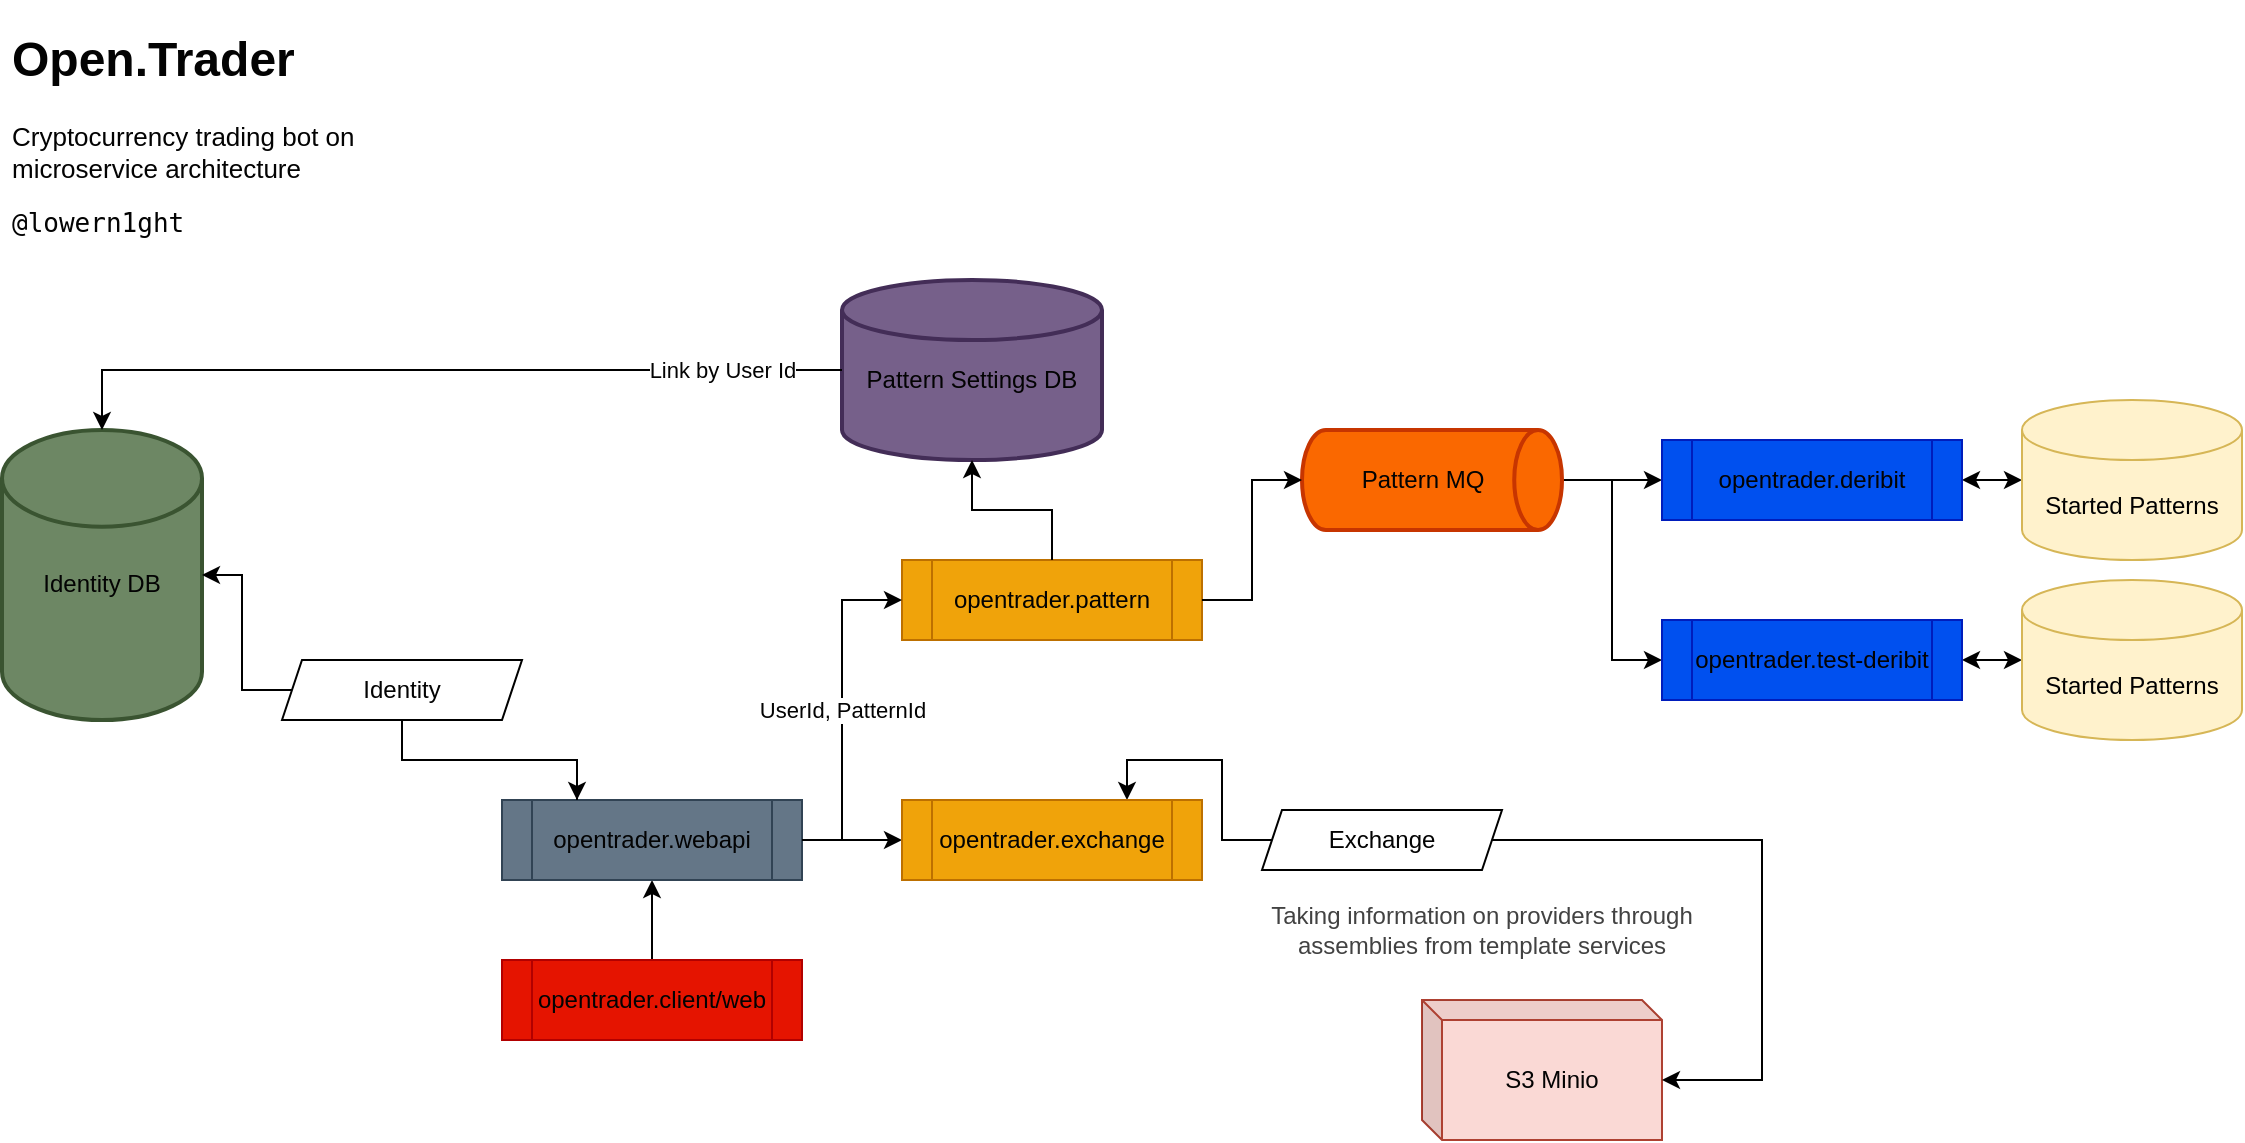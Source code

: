 <mxfile version="24.1.0" type="device">
  <diagram name="Страница — 1" id="PWHMxcSjh_RHEHAWzrvq">
    <mxGraphModel dx="1569" dy="939" grid="1" gridSize="10" guides="1" tooltips="1" connect="1" arrows="1" fold="1" page="1" pageScale="1" pageWidth="1000" pageHeight="800" math="0" shadow="0">
      <root>
        <mxCell id="0" />
        <mxCell id="1" parent="0" />
        <mxCell id="pVMYkRYd1X1DXuEV3pPA-4" style="edgeStyle=orthogonalEdgeStyle;rounded=0;orthogonalLoop=1;jettySize=auto;html=1;entryX=0.5;entryY=1;entryDx=0;entryDy=0;fontColor=#030303;" parent="1" source="pVMYkRYd1X1DXuEV3pPA-2" target="pVMYkRYd1X1DXuEV3pPA-3" edge="1">
          <mxGeometry relative="1" as="geometry" />
        </mxCell>
        <mxCell id="pVMYkRYd1X1DXuEV3pPA-2" value="opentrader.client/web" style="shape=process;whiteSpace=wrap;html=1;backgroundOutline=1;fillColor=#e51400;strokeColor=#B20000;fontColor=#030303;" parent="1" vertex="1">
          <mxGeometry x="280" y="690" width="150" height="40" as="geometry" />
        </mxCell>
        <mxCell id="pVMYkRYd1X1DXuEV3pPA-10" style="edgeStyle=orthogonalEdgeStyle;rounded=0;orthogonalLoop=1;jettySize=auto;html=1;entryX=0;entryY=0.5;entryDx=0;entryDy=0;fontColor=#030303;" parent="1" target="pVMYkRYd1X1DXuEV3pPA-7" edge="1">
          <mxGeometry relative="1" as="geometry">
            <mxPoint x="390" y="630.0" as="sourcePoint" />
            <Array as="points">
              <mxPoint x="470" y="630" />
              <mxPoint x="470" y="630" />
            </Array>
          </mxGeometry>
        </mxCell>
        <mxCell id="pVMYkRYd1X1DXuEV3pPA-3" value="opentrader.webapi" style="shape=process;whiteSpace=wrap;html=1;backgroundOutline=1;fillColor=#647687;strokeColor=#314354;fontColor=#030303;" parent="1" vertex="1">
          <mxGeometry x="280" y="610" width="150" height="40" as="geometry" />
        </mxCell>
        <mxCell id="pVMYkRYd1X1DXuEV3pPA-9" style="edgeStyle=orthogonalEdgeStyle;rounded=0;orthogonalLoop=1;jettySize=auto;html=1;entryX=0.25;entryY=0;entryDx=0;entryDy=0;fontColor=#030303;" parent="1" source="pVMYkRYd1X1DXuEV3pPA-5" target="pVMYkRYd1X1DXuEV3pPA-3" edge="1">
          <mxGeometry relative="1" as="geometry" />
        </mxCell>
        <mxCell id="pVMYkRYd1X1DXuEV3pPA-11" style="edgeStyle=orthogonalEdgeStyle;rounded=0;orthogonalLoop=1;jettySize=auto;html=1;entryX=0.25;entryY=0;entryDx=0;entryDy=0;startArrow=none;startFill=0;endArrow=none;endFill=0;fontColor=#030303;" parent="1" source="pVMYkRYd1X1DXuEV3pPA-5" target="pVMYkRYd1X1DXuEV3pPA-3" edge="1">
          <mxGeometry relative="1" as="geometry" />
        </mxCell>
        <mxCell id="pVMYkRYd1X1DXuEV3pPA-5" value="Identity" style="shape=parallelogram;perimeter=parallelogramPerimeter;whiteSpace=wrap;html=1;fixedSize=1;size=10;fontColor=#030303;" parent="1" vertex="1">
          <mxGeometry x="170" y="540" width="120" height="30" as="geometry" />
        </mxCell>
        <mxCell id="pVMYkRYd1X1DXuEV3pPA-8" style="edgeStyle=orthogonalEdgeStyle;rounded=0;orthogonalLoop=1;jettySize=auto;html=1;entryX=0.75;entryY=0;entryDx=0;entryDy=0;fontColor=#030303;" parent="1" source="pVMYkRYd1X1DXuEV3pPA-6" target="pVMYkRYd1X1DXuEV3pPA-7" edge="1">
          <mxGeometry relative="1" as="geometry" />
        </mxCell>
        <mxCell id="pVMYkRYd1X1DXuEV3pPA-6" value="Exchange" style="shape=parallelogram;perimeter=parallelogramPerimeter;whiteSpace=wrap;html=1;fixedSize=1;size=10;fontColor=#030303;" parent="1" vertex="1">
          <mxGeometry x="660" y="615" width="120" height="30" as="geometry" />
        </mxCell>
        <mxCell id="pVMYkRYd1X1DXuEV3pPA-7" value="opentrader.exchange" style="shape=process;whiteSpace=wrap;html=1;backgroundOutline=1;fillColor=#f0a30a;strokeColor=#BD7000;fontColor=#030303;" parent="1" vertex="1">
          <mxGeometry x="480" y="610" width="150" height="40" as="geometry" />
        </mxCell>
        <mxCell id="pVMYkRYd1X1DXuEV3pPA-14" value="opentrader.pattern" style="shape=process;whiteSpace=wrap;html=1;backgroundOutline=1;fillColor=#f0a30a;strokeColor=#BD7000;fontColor=#030303;" parent="1" vertex="1">
          <mxGeometry x="480" y="490" width="150" height="40" as="geometry" />
        </mxCell>
        <mxCell id="pVMYkRYd1X1DXuEV3pPA-19" value="Identity DB" style="strokeWidth=2;html=1;shape=mxgraph.flowchart.database;whiteSpace=wrap;verticalAlign=middle;fillColor=#6d8764;fontColor=#030303;strokeColor=#3A5431;spacing=2;spacingTop=9;" parent="1" vertex="1">
          <mxGeometry x="30" y="425" width="100" height="145" as="geometry" />
        </mxCell>
        <mxCell id="pVMYkRYd1X1DXuEV3pPA-20" style="edgeStyle=orthogonalEdgeStyle;rounded=0;orthogonalLoop=1;jettySize=auto;html=1;entryX=1;entryY=0.5;entryDx=0;entryDy=0;entryPerimeter=0;startArrow=none;startFill=0;fontColor=#030303;" parent="1" source="pVMYkRYd1X1DXuEV3pPA-5" target="pVMYkRYd1X1DXuEV3pPA-19" edge="1">
          <mxGeometry relative="1" as="geometry" />
        </mxCell>
        <mxCell id="pVMYkRYd1X1DXuEV3pPA-21" value="Pattern Settings DB" style="strokeWidth=2;html=1;shape=mxgraph.flowchart.database;whiteSpace=wrap;verticalAlign=middle;fillColor=#76608a;fontColor=#030303;strokeColor=#432D57;spacing=2;spacingTop=9;" parent="1" vertex="1">
          <mxGeometry x="450" y="350" width="130" height="90" as="geometry" />
        </mxCell>
        <mxCell id="pVMYkRYd1X1DXuEV3pPA-22" style="edgeStyle=orthogonalEdgeStyle;rounded=0;orthogonalLoop=1;jettySize=auto;html=1;entryX=0.5;entryY=1;entryDx=0;entryDy=0;entryPerimeter=0;fontColor=#030303;" parent="1" source="pVMYkRYd1X1DXuEV3pPA-14" target="pVMYkRYd1X1DXuEV3pPA-21" edge="1">
          <mxGeometry relative="1" as="geometry" />
        </mxCell>
        <mxCell id="pVMYkRYd1X1DXuEV3pPA-28" style="edgeStyle=orthogonalEdgeStyle;rounded=0;orthogonalLoop=1;jettySize=auto;html=1;entryX=0;entryY=0.5;entryDx=0;entryDy=0;fontColor=#030303;" parent="1" source="pVMYkRYd1X1DXuEV3pPA-23" target="pVMYkRYd1X1DXuEV3pPA-25" edge="1">
          <mxGeometry relative="1" as="geometry" />
        </mxCell>
        <mxCell id="pVMYkRYd1X1DXuEV3pPA-29" style="edgeStyle=orthogonalEdgeStyle;rounded=0;orthogonalLoop=1;jettySize=auto;html=1;entryX=0;entryY=0.5;entryDx=0;entryDy=0;fontColor=#030303;" parent="1" source="pVMYkRYd1X1DXuEV3pPA-23" target="pVMYkRYd1X1DXuEV3pPA-26" edge="1">
          <mxGeometry relative="1" as="geometry" />
        </mxCell>
        <mxCell id="pVMYkRYd1X1DXuEV3pPA-23" value="Pattern MQ" style="strokeWidth=2;html=1;shape=mxgraph.flowchart.direct_data;whiteSpace=wrap;spacingRight=9;fillColor=#fa6800;fontColor=#030303;strokeColor=#C73500;" parent="1" vertex="1">
          <mxGeometry x="680" y="425" width="130" height="50" as="geometry" />
        </mxCell>
        <mxCell id="pVMYkRYd1X1DXuEV3pPA-24" style="edgeStyle=orthogonalEdgeStyle;rounded=0;orthogonalLoop=1;jettySize=auto;html=1;entryX=0;entryY=0.5;entryDx=0;entryDy=0;entryPerimeter=0;fontColor=#030303;" parent="1" source="pVMYkRYd1X1DXuEV3pPA-14" target="pVMYkRYd1X1DXuEV3pPA-23" edge="1">
          <mxGeometry relative="1" as="geometry" />
        </mxCell>
        <mxCell id="n_9g65YYZdpu_xXrevnx-6" style="edgeStyle=orthogonalEdgeStyle;rounded=0;orthogonalLoop=1;jettySize=auto;html=1;startArrow=classic;startFill=1;" edge="1" parent="1" source="pVMYkRYd1X1DXuEV3pPA-25" target="n_9g65YYZdpu_xXrevnx-1">
          <mxGeometry relative="1" as="geometry" />
        </mxCell>
        <mxCell id="pVMYkRYd1X1DXuEV3pPA-25" value="opentrader.deribit" style="shape=process;whiteSpace=wrap;html=1;backgroundOutline=1;fillColor=#0050ef;strokeColor=#001DBC;fontColor=#030303;" parent="1" vertex="1">
          <mxGeometry x="860" y="430" width="150" height="40" as="geometry" />
        </mxCell>
        <mxCell id="n_9g65YYZdpu_xXrevnx-5" style="edgeStyle=orthogonalEdgeStyle;rounded=0;orthogonalLoop=1;jettySize=auto;html=1;startArrow=classic;startFill=1;" edge="1" parent="1" source="pVMYkRYd1X1DXuEV3pPA-26" target="n_9g65YYZdpu_xXrevnx-3">
          <mxGeometry relative="1" as="geometry" />
        </mxCell>
        <mxCell id="pVMYkRYd1X1DXuEV3pPA-26" value="opentrader.test-deribit" style="shape=process;whiteSpace=wrap;html=1;backgroundOutline=1;fillColor=#0050ef;strokeColor=#001DBC;fontColor=#030303;" parent="1" vertex="1">
          <mxGeometry x="860" y="520" width="150" height="40" as="geometry" />
        </mxCell>
        <mxCell id="pVMYkRYd1X1DXuEV3pPA-37" value="" style="endArrow=classic;html=1;rounded=0;entryX=0.5;entryY=0;entryDx=0;entryDy=0;entryPerimeter=0;exitX=0;exitY=0.5;exitDx=0;exitDy=0;exitPerimeter=0;fontColor=#030303;" parent="1" source="pVMYkRYd1X1DXuEV3pPA-21" target="pVMYkRYd1X1DXuEV3pPA-19" edge="1">
          <mxGeometry relative="1" as="geometry">
            <mxPoint x="470" y="460" as="sourcePoint" />
            <mxPoint x="570" y="460" as="targetPoint" />
            <Array as="points">
              <mxPoint x="80" y="395" />
            </Array>
          </mxGeometry>
        </mxCell>
        <mxCell id="pVMYkRYd1X1DXuEV3pPA-38" value="Link by User Id" style="edgeLabel;resizable=0;html=1;;align=center;verticalAlign=middle;fontColor=#030303;" parent="pVMYkRYd1X1DXuEV3pPA-37" connectable="0" vertex="1">
          <mxGeometry relative="1" as="geometry">
            <mxPoint x="140" as="offset" />
          </mxGeometry>
        </mxCell>
        <mxCell id="pVMYkRYd1X1DXuEV3pPA-39" value="" style="endArrow=classic;html=1;rounded=0;exitX=1;exitY=0.5;exitDx=0;exitDy=0;entryX=0;entryY=0.5;entryDx=0;entryDy=0;fontColor=#030303;" parent="1" source="pVMYkRYd1X1DXuEV3pPA-3" target="pVMYkRYd1X1DXuEV3pPA-14" edge="1">
          <mxGeometry relative="1" as="geometry">
            <mxPoint x="400" y="410" as="sourcePoint" />
            <mxPoint x="500" y="410" as="targetPoint" />
            <Array as="points">
              <mxPoint x="450" y="630" />
              <mxPoint x="450" y="510" />
            </Array>
          </mxGeometry>
        </mxCell>
        <mxCell id="pVMYkRYd1X1DXuEV3pPA-40" value="UserId, PatternId" style="edgeLabel;resizable=0;html=1;;align=center;verticalAlign=middle;fontColor=#030303;" parent="pVMYkRYd1X1DXuEV3pPA-39" connectable="0" vertex="1">
          <mxGeometry relative="1" as="geometry">
            <mxPoint as="offset" />
          </mxGeometry>
        </mxCell>
        <mxCell id="pVMYkRYd1X1DXuEV3pPA-42" value="Taking information on providers through assemblies from template services" style="text;html=1;align=center;verticalAlign=middle;whiteSpace=wrap;rounded=0;textOpacity=75;fontColor=#030303;" parent="1" vertex="1">
          <mxGeometry x="660" y="660" width="220" height="30" as="geometry" />
        </mxCell>
        <mxCell id="pVMYkRYd1X1DXuEV3pPA-43" value="&lt;h1&gt;Open.Trader&lt;/h1&gt;&lt;p&gt;&lt;font style=&quot;font-size: 13px;&quot;&gt;Cryptocurrency trading bot on microservice architecture&lt;/font&gt;&lt;br&gt;&lt;/p&gt;&lt;pre&gt;&lt;span style=&quot;font-size: 13px;&quot;&gt;@lowern1ght&lt;/span&gt;&lt;/pre&gt;" style="text;html=1;spacing=5;spacingTop=-20;whiteSpace=wrap;overflow=hidden;rounded=0;fontColor=#030303;" parent="1" vertex="1">
          <mxGeometry x="30" y="220" width="190" height="110" as="geometry" />
        </mxCell>
        <mxCell id="pVMYkRYd1X1DXuEV3pPA-44" value="&lt;font&gt;S3 Minio&lt;/font&gt;" style="shape=cube;whiteSpace=wrap;html=1;boundedLbl=1;backgroundOutline=1;darkOpacity=0.05;darkOpacity2=0.1;fillColor=#fad9d5;strokeColor=#ae4132;size=10;fontColor=#030303;" parent="1" vertex="1">
          <mxGeometry x="740" y="710" width="120" height="70" as="geometry" />
        </mxCell>
        <mxCell id="pVMYkRYd1X1DXuEV3pPA-45" style="edgeStyle=orthogonalEdgeStyle;rounded=0;orthogonalLoop=1;jettySize=auto;html=1;fontColor=#030303;" parent="1" source="pVMYkRYd1X1DXuEV3pPA-6" edge="1">
          <mxGeometry relative="1" as="geometry">
            <mxPoint x="860" y="750" as="targetPoint" />
            <Array as="points">
              <mxPoint x="910" y="630" />
              <mxPoint x="910" y="750" />
              <mxPoint x="860" y="750" />
            </Array>
          </mxGeometry>
        </mxCell>
        <mxCell id="n_9g65YYZdpu_xXrevnx-1" value="Started Patterns" style="shape=cylinder3;whiteSpace=wrap;html=1;boundedLbl=1;backgroundOutline=1;size=15;fillColor=#fff2cc;strokeColor=#d6b656;" vertex="1" parent="1">
          <mxGeometry x="1040" y="410" width="110" height="80" as="geometry" />
        </mxCell>
        <mxCell id="n_9g65YYZdpu_xXrevnx-3" value="Started Patterns" style="shape=cylinder3;whiteSpace=wrap;html=1;boundedLbl=1;backgroundOutline=1;size=15;fillColor=#fff2cc;strokeColor=#d6b656;" vertex="1" parent="1">
          <mxGeometry x="1040" y="500" width="110" height="80" as="geometry" />
        </mxCell>
      </root>
    </mxGraphModel>
  </diagram>
</mxfile>
